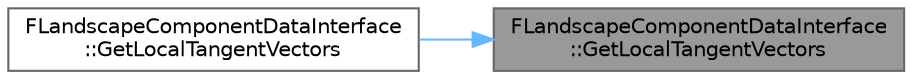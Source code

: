 digraph "FLandscapeComponentDataInterface::GetLocalTangentVectors"
{
 // INTERACTIVE_SVG=YES
 // LATEX_PDF_SIZE
  bgcolor="transparent";
  edge [fontname=Helvetica,fontsize=10,labelfontname=Helvetica,labelfontsize=10];
  node [fontname=Helvetica,fontsize=10,shape=box,height=0.2,width=0.4];
  rankdir="RL";
  Node1 [id="Node000001",label="FLandscapeComponentDataInterface\l::GetLocalTangentVectors",height=0.2,width=0.4,color="gray40", fillcolor="grey60", style="filled", fontcolor="black",tooltip=" "];
  Node1 -> Node2 [id="edge1_Node000001_Node000002",dir="back",color="steelblue1",style="solid",tooltip=" "];
  Node2 [id="Node000002",label="FLandscapeComponentDataInterface\l::GetLocalTangentVectors",height=0.2,width=0.4,color="grey40", fillcolor="white", style="filled",URL="$d6/d7a/structFLandscapeComponentDataInterface.html#a13c44184efbd6de57437171940e65ea2",tooltip=" "];
}
